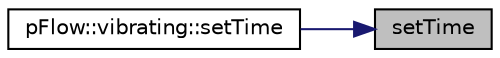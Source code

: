 digraph "setTime"
{
 // LATEX_PDF_SIZE
  edge [fontname="Helvetica",fontsize="10",labelfontname="Helvetica",labelfontsize="10"];
  node [fontname="Helvetica",fontsize="10",shape=record];
  rankdir="RL";
  Node1 [label="setTime",height=0.2,width=0.4,color="black", fillcolor="grey75", style="filled", fontcolor="black",tooltip=" "];
  Node1 -> Node2 [dir="back",color="midnightblue",fontsize="10",style="solid",fontname="Helvetica"];
  Node2 [label="pFlow::vibrating::setTime",height=0.2,width=0.4,color="black", fillcolor="white", style="filled",URL="$classpFlow_1_1vibrating.html#a0c0f53f98461312b9cf461aa83d3de51",tooltip=" "];
}
